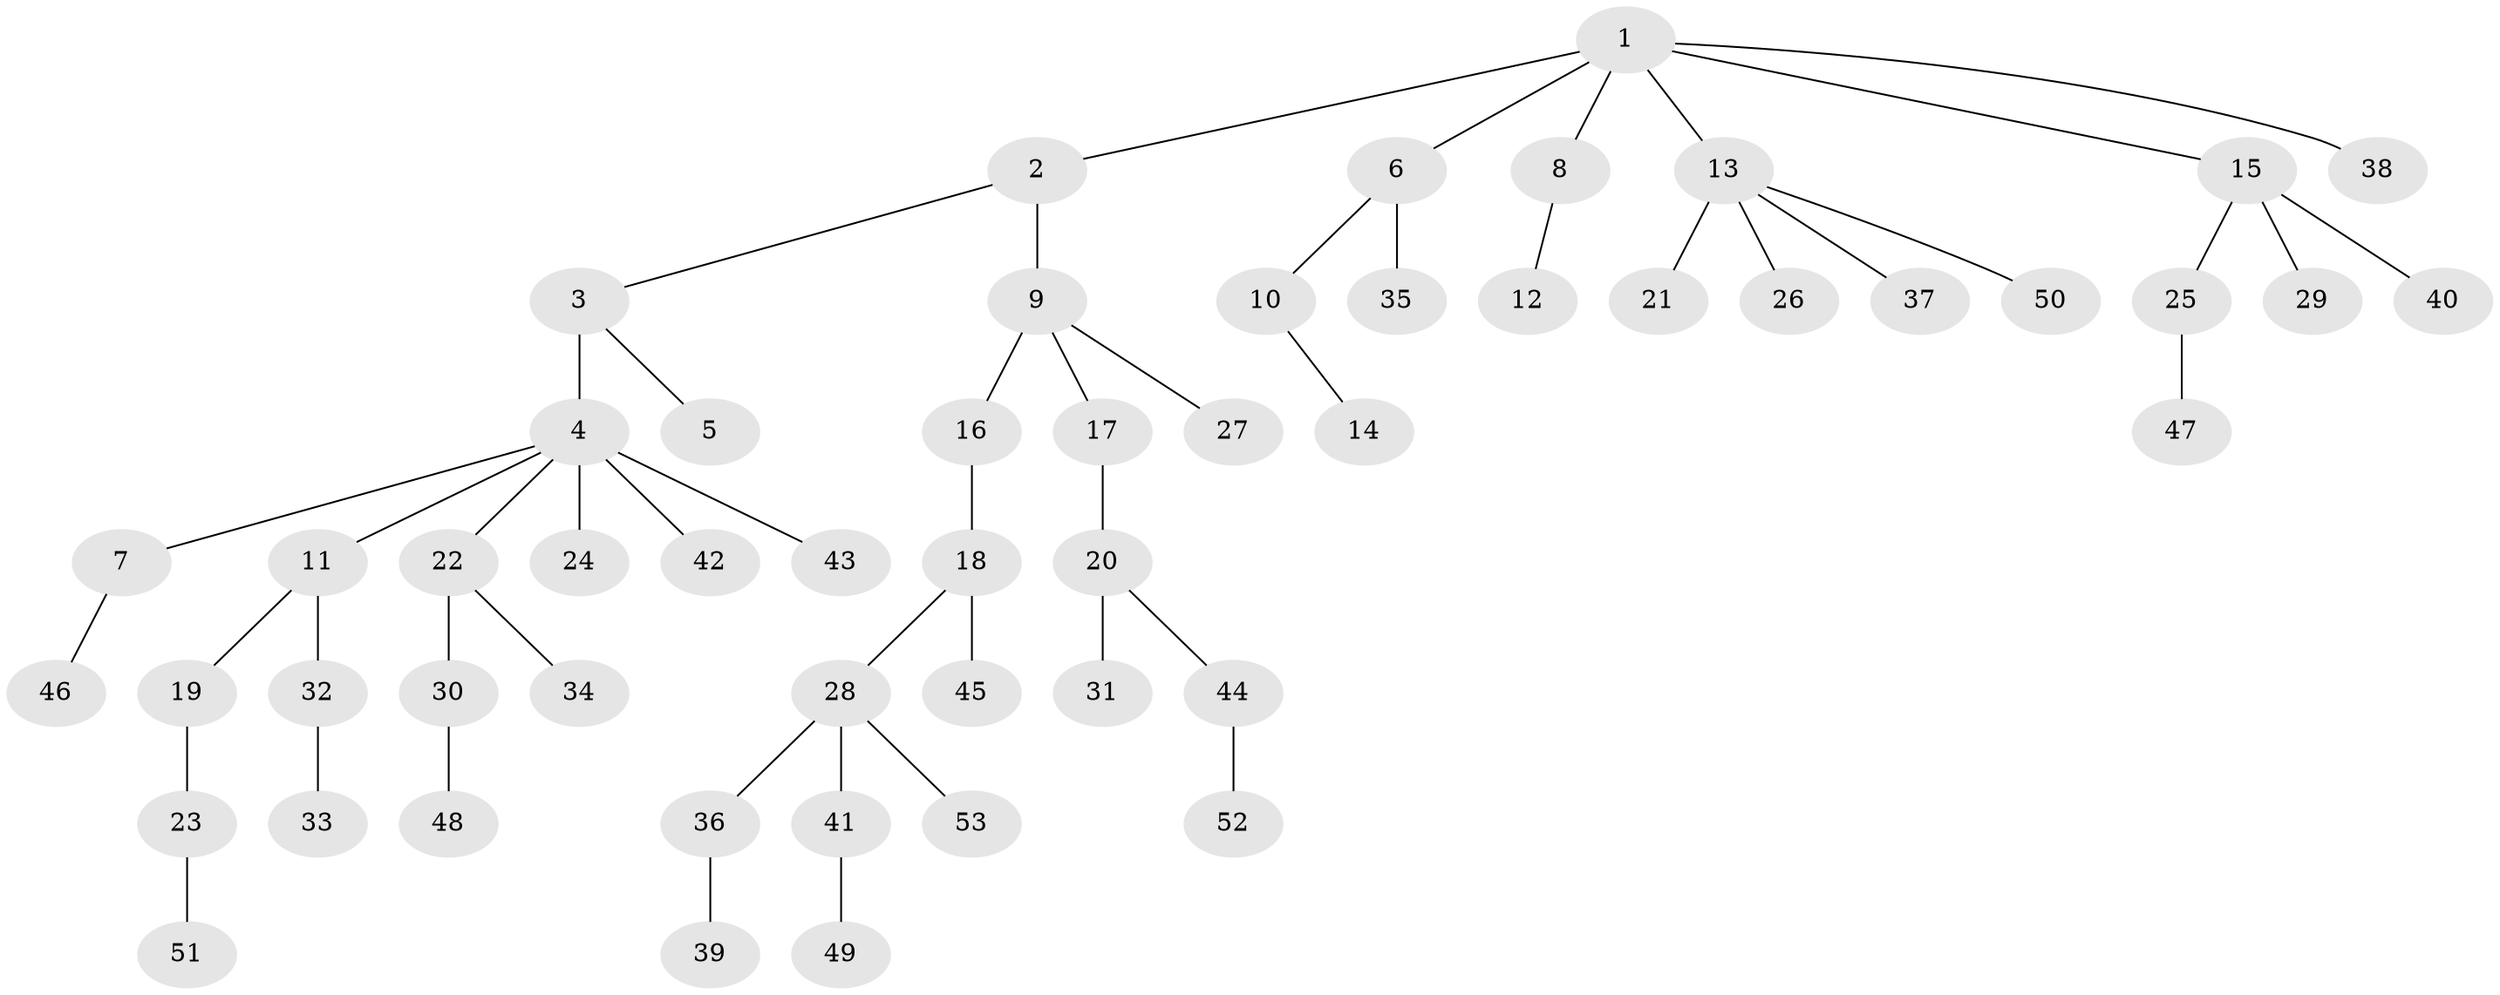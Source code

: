 // original degree distribution, {7: 0.009708737864077669, 4: 0.08737864077669903, 6: 0.019417475728155338, 2: 0.27184466019417475, 3: 0.1262135922330097, 1: 0.47572815533980584, 5: 0.009708737864077669}
// Generated by graph-tools (version 1.1) at 2025/36/03/09/25 02:36:29]
// undirected, 53 vertices, 52 edges
graph export_dot {
graph [start="1"]
  node [color=gray90,style=filled];
  1;
  2;
  3;
  4;
  5;
  6;
  7;
  8;
  9;
  10;
  11;
  12;
  13;
  14;
  15;
  16;
  17;
  18;
  19;
  20;
  21;
  22;
  23;
  24;
  25;
  26;
  27;
  28;
  29;
  30;
  31;
  32;
  33;
  34;
  35;
  36;
  37;
  38;
  39;
  40;
  41;
  42;
  43;
  44;
  45;
  46;
  47;
  48;
  49;
  50;
  51;
  52;
  53;
  1 -- 2 [weight=1.0];
  1 -- 6 [weight=1.0];
  1 -- 8 [weight=1.0];
  1 -- 13 [weight=1.0];
  1 -- 15 [weight=1.0];
  1 -- 38 [weight=1.0];
  2 -- 3 [weight=1.0];
  2 -- 9 [weight=1.0];
  3 -- 4 [weight=3.0];
  3 -- 5 [weight=1.0];
  4 -- 7 [weight=1.0];
  4 -- 11 [weight=1.0];
  4 -- 22 [weight=1.0];
  4 -- 24 [weight=1.0];
  4 -- 42 [weight=1.0];
  4 -- 43 [weight=1.0];
  6 -- 10 [weight=1.0];
  6 -- 35 [weight=1.0];
  7 -- 46 [weight=1.0];
  8 -- 12 [weight=1.0];
  9 -- 16 [weight=2.0];
  9 -- 17 [weight=1.0];
  9 -- 27 [weight=1.0];
  10 -- 14 [weight=1.0];
  11 -- 19 [weight=1.0];
  11 -- 32 [weight=1.0];
  13 -- 21 [weight=2.0];
  13 -- 26 [weight=1.0];
  13 -- 37 [weight=1.0];
  13 -- 50 [weight=1.0];
  15 -- 25 [weight=1.0];
  15 -- 29 [weight=1.0];
  15 -- 40 [weight=2.0];
  16 -- 18 [weight=1.0];
  17 -- 20 [weight=1.0];
  18 -- 28 [weight=1.0];
  18 -- 45 [weight=1.0];
  19 -- 23 [weight=1.0];
  20 -- 31 [weight=1.0];
  20 -- 44 [weight=1.0];
  22 -- 30 [weight=1.0];
  22 -- 34 [weight=1.0];
  23 -- 51 [weight=1.0];
  25 -- 47 [weight=3.0];
  28 -- 36 [weight=1.0];
  28 -- 41 [weight=1.0];
  28 -- 53 [weight=1.0];
  30 -- 48 [weight=2.0];
  32 -- 33 [weight=1.0];
  36 -- 39 [weight=1.0];
  41 -- 49 [weight=1.0];
  44 -- 52 [weight=1.0];
}
